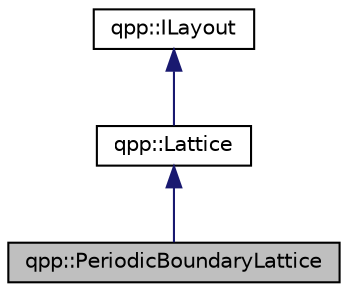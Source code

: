 digraph "qpp::PeriodicBoundaryLattice"
{
  edge [fontname="Helvetica",fontsize="10",labelfontname="Helvetica",labelfontsize="10"];
  node [fontname="Helvetica",fontsize="10",shape=record];
  Node0 [label="qpp::PeriodicBoundaryLattice",height=0.2,width=0.4,color="black", fillcolor="grey75", style="filled", fontcolor="black"];
  Node1 -> Node0 [dir="back",color="midnightblue",fontsize="10",style="solid",fontname="Helvetica"];
  Node1 [label="qpp::Lattice",height=0.2,width=0.4,color="black", fillcolor="white", style="filled",URL="$classqpp_1_1_lattice.html",tooltip="N-dimensional orthogonal lattice coordinate system. "];
  Node2 -> Node1 [dir="back",color="midnightblue",fontsize="10",style="solid",fontname="Helvetica"];
  Node2 [label="qpp::ILayout",height=0.2,width=0.4,color="black", fillcolor="white", style="filled",URL="$classqpp_1_1_i_layout.html",tooltip="Mandatory interface for qudit placement layouts. "];
}
